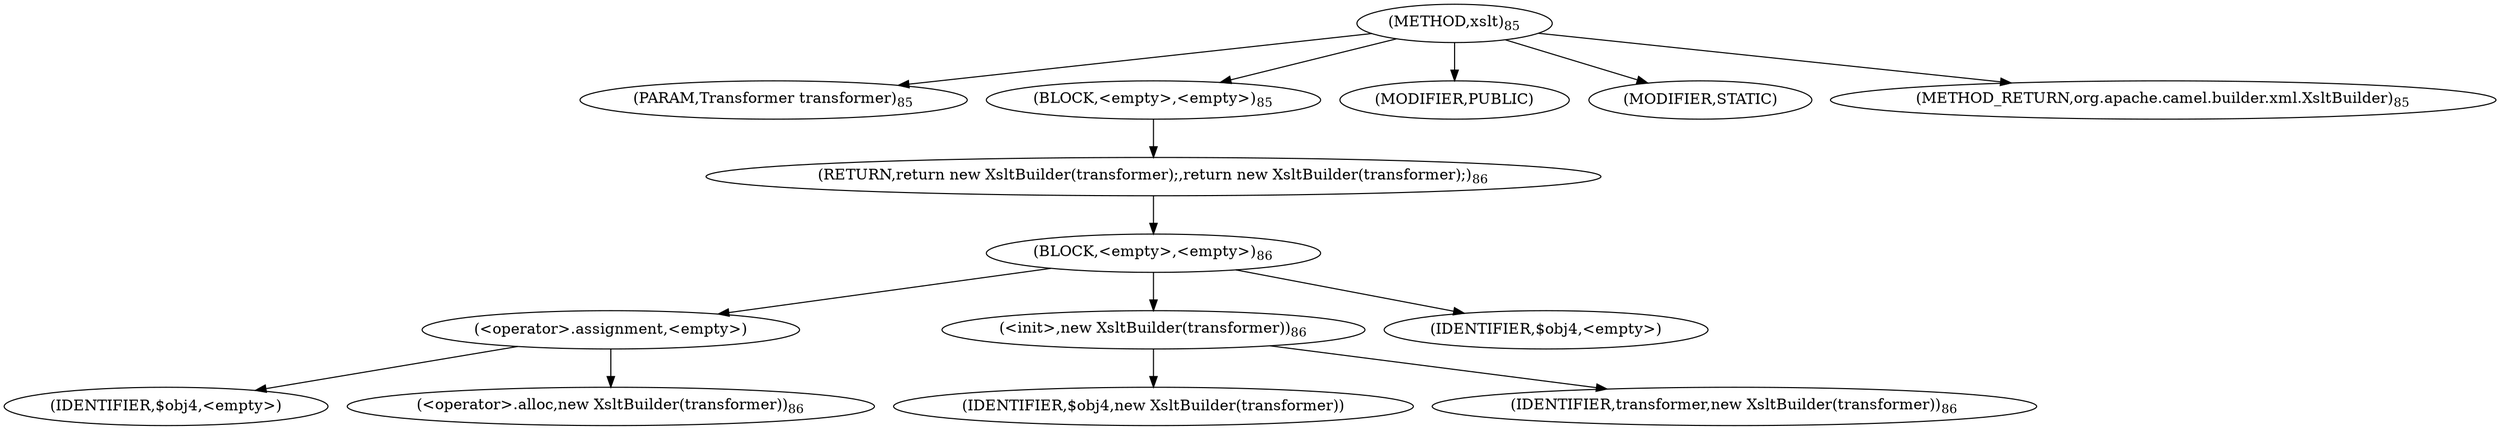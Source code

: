 digraph "xslt" {  
"223" [label = <(METHOD,xslt)<SUB>85</SUB>> ]
"224" [label = <(PARAM,Transformer transformer)<SUB>85</SUB>> ]
"225" [label = <(BLOCK,&lt;empty&gt;,&lt;empty&gt;)<SUB>85</SUB>> ]
"226" [label = <(RETURN,return new XsltBuilder(transformer);,return new XsltBuilder(transformer);)<SUB>86</SUB>> ]
"227" [label = <(BLOCK,&lt;empty&gt;,&lt;empty&gt;)<SUB>86</SUB>> ]
"228" [label = <(&lt;operator&gt;.assignment,&lt;empty&gt;)> ]
"229" [label = <(IDENTIFIER,$obj4,&lt;empty&gt;)> ]
"230" [label = <(&lt;operator&gt;.alloc,new XsltBuilder(transformer))<SUB>86</SUB>> ]
"231" [label = <(&lt;init&gt;,new XsltBuilder(transformer))<SUB>86</SUB>> ]
"232" [label = <(IDENTIFIER,$obj4,new XsltBuilder(transformer))> ]
"233" [label = <(IDENTIFIER,transformer,new XsltBuilder(transformer))<SUB>86</SUB>> ]
"234" [label = <(IDENTIFIER,$obj4,&lt;empty&gt;)> ]
"235" [label = <(MODIFIER,PUBLIC)> ]
"236" [label = <(MODIFIER,STATIC)> ]
"237" [label = <(METHOD_RETURN,org.apache.camel.builder.xml.XsltBuilder)<SUB>85</SUB>> ]
  "223" -> "224" 
  "223" -> "225" 
  "223" -> "235" 
  "223" -> "236" 
  "223" -> "237" 
  "225" -> "226" 
  "226" -> "227" 
  "227" -> "228" 
  "227" -> "231" 
  "227" -> "234" 
  "228" -> "229" 
  "228" -> "230" 
  "231" -> "232" 
  "231" -> "233" 
}
